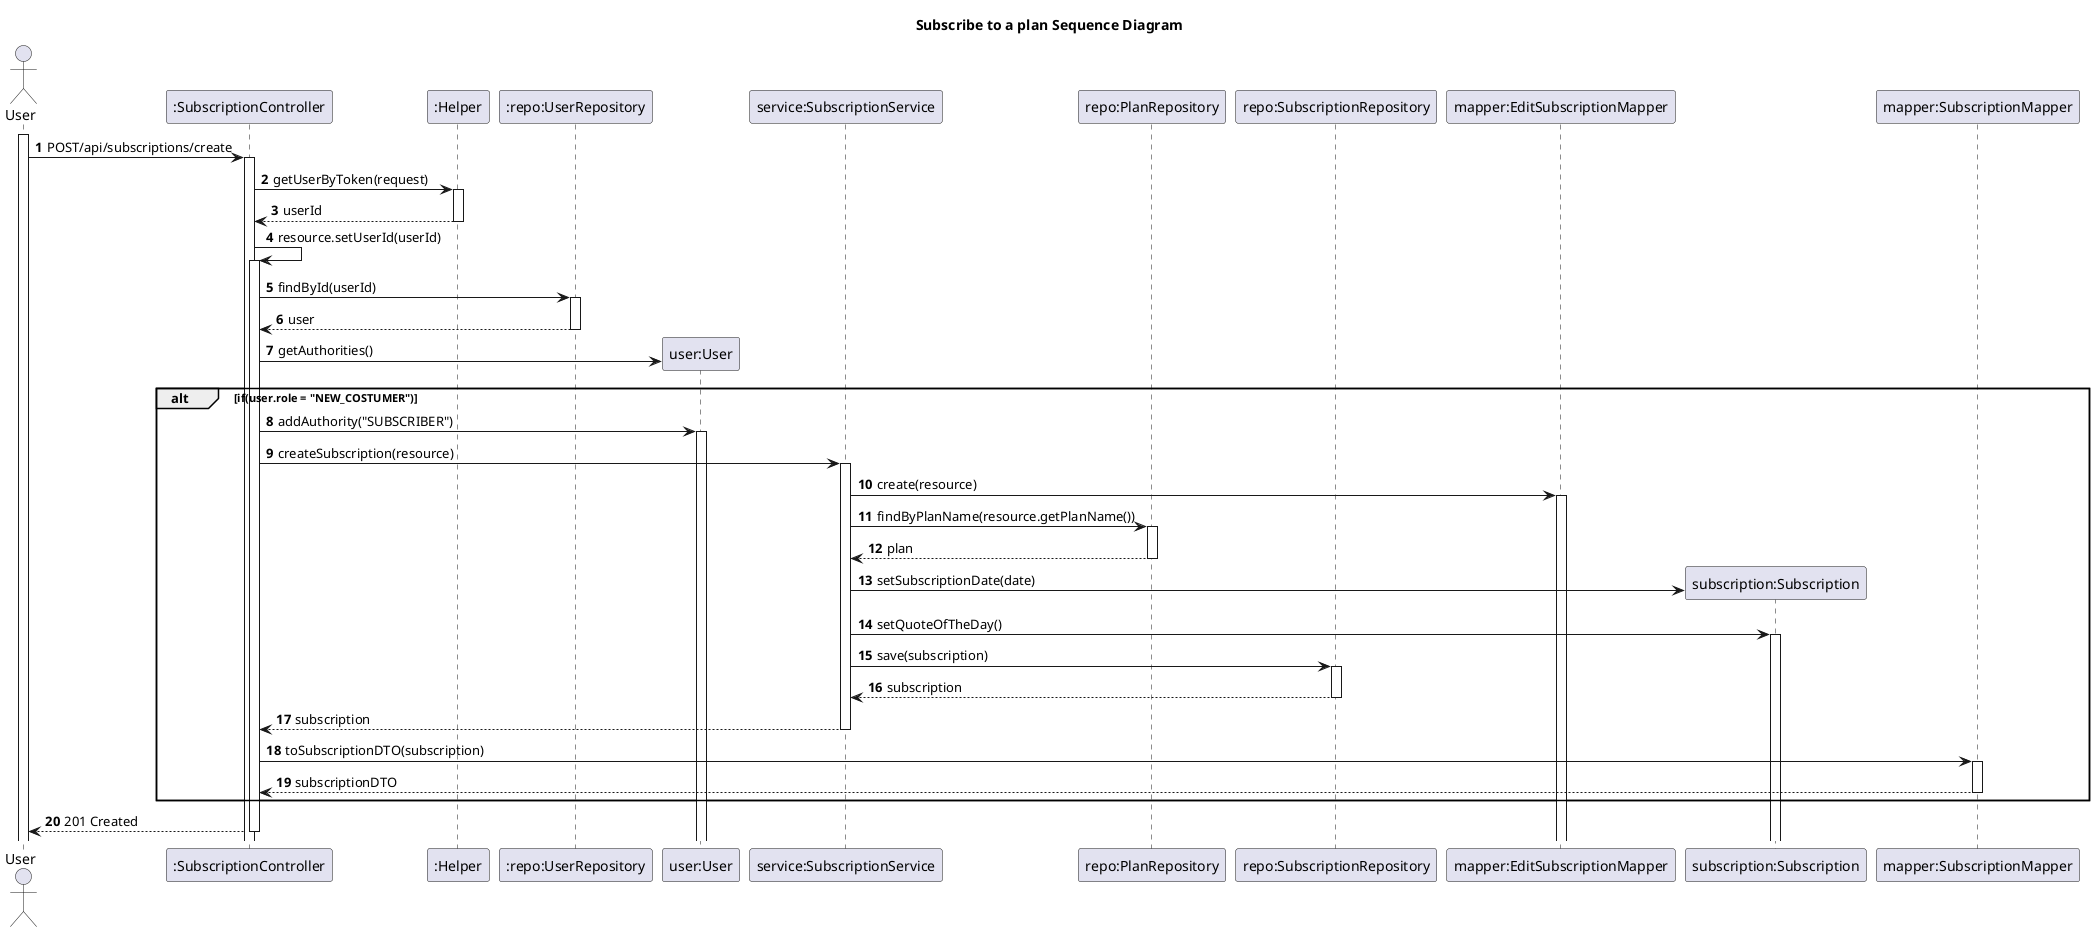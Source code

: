 @startuml
'https://plantuml.com/sequence-diagram

title Subscribe to a plan Sequence Diagram

autoactivate on
autonumber

actor "User" as User
participant ":SubscriptionController" as Ctrl
participant ":Helper" as Helper
participant ":repo:UserRepository" as userRepo
participant "user:User" as usr
participant "service:SubscriptionService" as ServiceSubscription
participant "repo:PlanRepository" as PlanRepo
participant "repo:SubscriptionRepository" as SubRepo
participant "mapper:EditSubscriptionMapper" as EditSubMapper
participant "subscription:Subscription" as Subscription
participant "mapper:SubscriptionMapper" as SubMapper

activate User

User -> Ctrl: POST/api/subscriptions/create
Ctrl -> Helper: getUserByToken(request)
Helper --> Ctrl: userId
Ctrl -> Ctrl: resource.setUserId(userId)
Ctrl -> userRepo: findById(userId)
userRepo --> Ctrl: user
Ctrl -> usr**: getAuthorities()
alt if(user.role = "NEW_COSTUMER")
    Ctrl -> usr: addAuthority("SUBSCRIBER")
    Ctrl -> ServiceSubscription: createSubscription(resource)
    ServiceSubscription -> EditSubMapper: create(resource)
    ServiceSubscription -> PlanRepo: findByPlanName(resource.getPlanName())
    PlanRepo --> ServiceSubscription: plan
    ServiceSubscription -> Subscription**: setSubscriptionDate(date)
    ServiceSubscription -> Subscription: setQuoteOfTheDay()
    ServiceSubscription -> SubRepo: save(subscription)
    SubRepo --> ServiceSubscription: subscription
    ServiceSubscription --> Ctrl: subscription
    Ctrl -> SubMapper: toSubscriptionDTO(subscription)
    SubMapper --> Ctrl: subscriptionDTO
end

Ctrl --> User: 201 Created

@enduml
